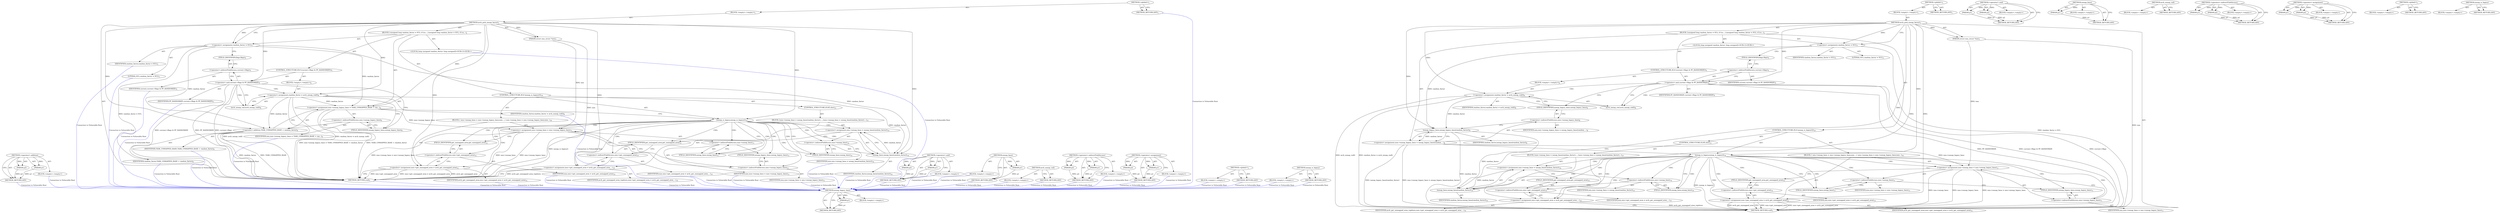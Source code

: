 digraph "mmap_is_legacy" {
vulnerable_98 [label=<(METHOD,mmap_legacy_base)>];
vulnerable_99 [label=<(PARAM,p1)>];
vulnerable_100 [label=<(BLOCK,&lt;empty&gt;,&lt;empty&gt;)>];
vulnerable_101 [label=<(METHOD_RETURN,ANY)>];
vulnerable_6 [label=<(METHOD,&lt;global&gt;)<SUB>1</SUB>>];
vulnerable_7 [label=<(BLOCK,&lt;empty&gt;,&lt;empty&gt;)<SUB>1</SUB>>];
vulnerable_8 [label=<(METHOD,arch_pick_mmap_layout)<SUB>1</SUB>>];
vulnerable_9 [label=<(PARAM,struct mm_struct *mm)<SUB>1</SUB>>];
vulnerable_10 [label=<(BLOCK,{
	unsigned long random_factor = 0UL;

 	if (cu...,{
	unsigned long random_factor = 0UL;

 	if (cu...)<SUB>2</SUB>>];
vulnerable_11 [label="<(LOCAL,long unsigned random_factor: long unsigned)<SUB>3</SUB>>"];
vulnerable_12 [label=<(&lt;operator&gt;.assignment,random_factor = 0UL)<SUB>3</SUB>>];
vulnerable_13 [label=<(IDENTIFIER,random_factor,random_factor = 0UL)<SUB>3</SUB>>];
vulnerable_14 [label=<(LITERAL,0UL,random_factor = 0UL)<SUB>3</SUB>>];
vulnerable_15 [label=<(CONTROL_STRUCTURE,IF,if (current-&gt;flags &amp; PF_RANDOMIZE))<SUB>5</SUB>>];
vulnerable_16 [label=<(&lt;operator&gt;.and,current-&gt;flags &amp; PF_RANDOMIZE)<SUB>5</SUB>>];
vulnerable_17 [label=<(&lt;operator&gt;.indirectFieldAccess,current-&gt;flags)<SUB>5</SUB>>];
vulnerable_18 [label=<(IDENTIFIER,current,current-&gt;flags &amp; PF_RANDOMIZE)<SUB>5</SUB>>];
vulnerable_19 [label=<(FIELD_IDENTIFIER,flags,flags)<SUB>5</SUB>>];
vulnerable_20 [label=<(IDENTIFIER,PF_RANDOMIZE,current-&gt;flags &amp; PF_RANDOMIZE)<SUB>5</SUB>>];
vulnerable_21 [label=<(BLOCK,&lt;empty&gt;,&lt;empty&gt;)<SUB>6</SUB>>];
vulnerable_22 [label=<(&lt;operator&gt;.assignment,random_factor = arch_mmap_rnd())<SUB>6</SUB>>];
vulnerable_23 [label=<(IDENTIFIER,random_factor,random_factor = arch_mmap_rnd())<SUB>6</SUB>>];
vulnerable_24 [label=<(arch_mmap_rnd,arch_mmap_rnd())<SUB>6</SUB>>];
vulnerable_25 [label=<(&lt;operator&gt;.assignment,mm-&gt;mmap_legacy_base = mmap_legacy_base(random_...)<SUB>8</SUB>>];
vulnerable_26 [label=<(&lt;operator&gt;.indirectFieldAccess,mm-&gt;mmap_legacy_base)<SUB>8</SUB>>];
vulnerable_27 [label=<(IDENTIFIER,mm,mm-&gt;mmap_legacy_base = mmap_legacy_base(random_...)<SUB>8</SUB>>];
vulnerable_28 [label=<(FIELD_IDENTIFIER,mmap_legacy_base,mmap_legacy_base)<SUB>8</SUB>>];
vulnerable_29 [label=<(mmap_legacy_base,mmap_legacy_base(random_factor))<SUB>8</SUB>>];
vulnerable_30 [label=<(IDENTIFIER,random_factor,mmap_legacy_base(random_factor))<SUB>8</SUB>>];
vulnerable_31 [label=<(CONTROL_STRUCTURE,IF,if (mmap_is_legacy()))<SUB>10</SUB>>];
vulnerable_32 [label=<(mmap_is_legacy,mmap_is_legacy())<SUB>10</SUB>>];
vulnerable_33 [label=<(BLOCK,{
 		mm-&gt;mmap_base = mm-&gt;mmap_legacy_base;
		mm...,{
 		mm-&gt;mmap_base = mm-&gt;mmap_legacy_base;
		mm...)<SUB>10</SUB>>];
vulnerable_34 [label=<(&lt;operator&gt;.assignment,mm-&gt;mmap_base = mm-&gt;mmap_legacy_base)<SUB>11</SUB>>];
vulnerable_35 [label=<(&lt;operator&gt;.indirectFieldAccess,mm-&gt;mmap_base)<SUB>11</SUB>>];
vulnerable_36 [label=<(IDENTIFIER,mm,mm-&gt;mmap_base = mm-&gt;mmap_legacy_base)<SUB>11</SUB>>];
vulnerable_37 [label=<(FIELD_IDENTIFIER,mmap_base,mmap_base)<SUB>11</SUB>>];
vulnerable_38 [label=<(&lt;operator&gt;.indirectFieldAccess,mm-&gt;mmap_legacy_base)<SUB>11</SUB>>];
vulnerable_39 [label=<(IDENTIFIER,mm,mm-&gt;mmap_base = mm-&gt;mmap_legacy_base)<SUB>11</SUB>>];
vulnerable_40 [label=<(FIELD_IDENTIFIER,mmap_legacy_base,mmap_legacy_base)<SUB>11</SUB>>];
vulnerable_41 [label=<(&lt;operator&gt;.assignment,mm-&gt;get_unmapped_area = arch_get_unmapped_area)<SUB>12</SUB>>];
vulnerable_42 [label=<(&lt;operator&gt;.indirectFieldAccess,mm-&gt;get_unmapped_area)<SUB>12</SUB>>];
vulnerable_43 [label=<(IDENTIFIER,mm,mm-&gt;get_unmapped_area = arch_get_unmapped_area)<SUB>12</SUB>>];
vulnerable_44 [label=<(FIELD_IDENTIFIER,get_unmapped_area,get_unmapped_area)<SUB>12</SUB>>];
vulnerable_45 [label=<(IDENTIFIER,arch_get_unmapped_area,mm-&gt;get_unmapped_area = arch_get_unmapped_area)<SUB>12</SUB>>];
vulnerable_46 [label=<(CONTROL_STRUCTURE,ELSE,else)<SUB>13</SUB>>];
vulnerable_47 [label=<(BLOCK,{
		mm-&gt;mmap_base = mmap_base(random_factor);
	...,{
		mm-&gt;mmap_base = mmap_base(random_factor);
	...)<SUB>13</SUB>>];
vulnerable_48 [label=<(&lt;operator&gt;.assignment,mm-&gt;mmap_base = mmap_base(random_factor))<SUB>14</SUB>>];
vulnerable_49 [label=<(&lt;operator&gt;.indirectFieldAccess,mm-&gt;mmap_base)<SUB>14</SUB>>];
vulnerable_50 [label=<(IDENTIFIER,mm,mm-&gt;mmap_base = mmap_base(random_factor))<SUB>14</SUB>>];
vulnerable_51 [label=<(FIELD_IDENTIFIER,mmap_base,mmap_base)<SUB>14</SUB>>];
vulnerable_52 [label=<(mmap_base,mmap_base(random_factor))<SUB>14</SUB>>];
vulnerable_53 [label=<(IDENTIFIER,random_factor,mmap_base(random_factor))<SUB>14</SUB>>];
vulnerable_54 [label=<(&lt;operator&gt;.assignment,mm-&gt;get_unmapped_area = arch_get_unmapped_area_...)<SUB>15</SUB>>];
vulnerable_55 [label=<(&lt;operator&gt;.indirectFieldAccess,mm-&gt;get_unmapped_area)<SUB>15</SUB>>];
vulnerable_56 [label=<(IDENTIFIER,mm,mm-&gt;get_unmapped_area = arch_get_unmapped_area_...)<SUB>15</SUB>>];
vulnerable_57 [label=<(FIELD_IDENTIFIER,get_unmapped_area,get_unmapped_area)<SUB>15</SUB>>];
vulnerable_58 [label=<(IDENTIFIER,arch_get_unmapped_area_topdown,mm-&gt;get_unmapped_area = arch_get_unmapped_area_...)<SUB>15</SUB>>];
vulnerable_59 [label=<(METHOD_RETURN,void)<SUB>1</SUB>>];
vulnerable_61 [label=<(METHOD_RETURN,ANY)<SUB>1</SUB>>];
vulnerable_85 [label=<(METHOD,&lt;operator&gt;.and)>];
vulnerable_86 [label=<(PARAM,p1)>];
vulnerable_87 [label=<(PARAM,p2)>];
vulnerable_88 [label=<(BLOCK,&lt;empty&gt;,&lt;empty&gt;)>];
vulnerable_89 [label=<(METHOD_RETURN,ANY)>];
vulnerable_105 [label=<(METHOD,mmap_base)>];
vulnerable_106 [label=<(PARAM,p1)>];
vulnerable_107 [label=<(BLOCK,&lt;empty&gt;,&lt;empty&gt;)>];
vulnerable_108 [label=<(METHOD_RETURN,ANY)>];
vulnerable_95 [label=<(METHOD,arch_mmap_rnd)>];
vulnerable_96 [label=<(BLOCK,&lt;empty&gt;,&lt;empty&gt;)>];
vulnerable_97 [label=<(METHOD_RETURN,ANY)>];
vulnerable_90 [label=<(METHOD,&lt;operator&gt;.indirectFieldAccess)>];
vulnerable_91 [label=<(PARAM,p1)>];
vulnerable_92 [label=<(PARAM,p2)>];
vulnerable_93 [label=<(BLOCK,&lt;empty&gt;,&lt;empty&gt;)>];
vulnerable_94 [label=<(METHOD_RETURN,ANY)>];
vulnerable_80 [label=<(METHOD,&lt;operator&gt;.assignment)>];
vulnerable_81 [label=<(PARAM,p1)>];
vulnerable_82 [label=<(PARAM,p2)>];
vulnerable_83 [label=<(BLOCK,&lt;empty&gt;,&lt;empty&gt;)>];
vulnerable_84 [label=<(METHOD_RETURN,ANY)>];
vulnerable_74 [label=<(METHOD,&lt;global&gt;)<SUB>1</SUB>>];
vulnerable_75 [label=<(BLOCK,&lt;empty&gt;,&lt;empty&gt;)>];
vulnerable_76 [label=<(METHOD_RETURN,ANY)>];
vulnerable_102 [label=<(METHOD,mmap_is_legacy)>];
vulnerable_103 [label=<(BLOCK,&lt;empty&gt;,&lt;empty&gt;)>];
vulnerable_104 [label=<(METHOD_RETURN,ANY)>];
fixed_99 [label=<(METHOD,&lt;operator&gt;.addition)>];
fixed_100 [label=<(PARAM,p1)>];
fixed_101 [label=<(PARAM,p2)>];
fixed_102 [label=<(BLOCK,&lt;empty&gt;,&lt;empty&gt;)>];
fixed_103 [label=<(METHOD_RETURN,ANY)>];
fixed_6 [label=<(METHOD,&lt;global&gt;)<SUB>1</SUB>>];
fixed_7 [label=<(BLOCK,&lt;empty&gt;,&lt;empty&gt;)<SUB>1</SUB>>];
fixed_8 [label=<(METHOD,arch_pick_mmap_layout)<SUB>1</SUB>>];
fixed_9 [label=<(PARAM,struct mm_struct *mm)<SUB>1</SUB>>];
fixed_10 [label=<(BLOCK,{
	unsigned long random_factor = 0UL;

 	if (cu...,{
	unsigned long random_factor = 0UL;

 	if (cu...)<SUB>2</SUB>>];
fixed_11 [label="<(LOCAL,long unsigned random_factor: long unsigned)<SUB>3</SUB>>"];
fixed_12 [label=<(&lt;operator&gt;.assignment,random_factor = 0UL)<SUB>3</SUB>>];
fixed_13 [label=<(IDENTIFIER,random_factor,random_factor = 0UL)<SUB>3</SUB>>];
fixed_14 [label=<(LITERAL,0UL,random_factor = 0UL)<SUB>3</SUB>>];
fixed_15 [label=<(CONTROL_STRUCTURE,IF,if (current-&gt;flags &amp; PF_RANDOMIZE))<SUB>5</SUB>>];
fixed_16 [label=<(&lt;operator&gt;.and,current-&gt;flags &amp; PF_RANDOMIZE)<SUB>5</SUB>>];
fixed_17 [label=<(&lt;operator&gt;.indirectFieldAccess,current-&gt;flags)<SUB>5</SUB>>];
fixed_18 [label=<(IDENTIFIER,current,current-&gt;flags &amp; PF_RANDOMIZE)<SUB>5</SUB>>];
fixed_19 [label=<(FIELD_IDENTIFIER,flags,flags)<SUB>5</SUB>>];
fixed_20 [label=<(IDENTIFIER,PF_RANDOMIZE,current-&gt;flags &amp; PF_RANDOMIZE)<SUB>5</SUB>>];
fixed_21 [label=<(BLOCK,&lt;empty&gt;,&lt;empty&gt;)<SUB>6</SUB>>];
fixed_22 [label=<(&lt;operator&gt;.assignment,random_factor = arch_mmap_rnd())<SUB>6</SUB>>];
fixed_23 [label=<(IDENTIFIER,random_factor,random_factor = arch_mmap_rnd())<SUB>6</SUB>>];
fixed_24 [label=<(arch_mmap_rnd,arch_mmap_rnd())<SUB>6</SUB>>];
fixed_25 [label=<(&lt;operator&gt;.assignment,mm-&gt;mmap_legacy_base = TASK_UNMAPPED_BASE + ran...)<SUB>8</SUB>>];
fixed_26 [label=<(&lt;operator&gt;.indirectFieldAccess,mm-&gt;mmap_legacy_base)<SUB>8</SUB>>];
fixed_27 [label=<(IDENTIFIER,mm,mm-&gt;mmap_legacy_base = TASK_UNMAPPED_BASE + ran...)<SUB>8</SUB>>];
fixed_28 [label=<(FIELD_IDENTIFIER,mmap_legacy_base,mmap_legacy_base)<SUB>8</SUB>>];
fixed_29 [label=<(&lt;operator&gt;.addition,TASK_UNMAPPED_BASE + random_factor)<SUB>8</SUB>>];
fixed_30 [label=<(IDENTIFIER,TASK_UNMAPPED_BASE,TASK_UNMAPPED_BASE + random_factor)<SUB>8</SUB>>];
fixed_31 [label=<(IDENTIFIER,random_factor,TASK_UNMAPPED_BASE + random_factor)<SUB>8</SUB>>];
fixed_32 [label=<(CONTROL_STRUCTURE,IF,if (mmap_is_legacy()))<SUB>10</SUB>>];
fixed_33 [label=<(mmap_is_legacy,mmap_is_legacy())<SUB>10</SUB>>];
fixed_34 [label=<(BLOCK,{
 		mm-&gt;mmap_base = mm-&gt;mmap_legacy_base;
		mm...,{
 		mm-&gt;mmap_base = mm-&gt;mmap_legacy_base;
		mm...)<SUB>10</SUB>>];
fixed_35 [label=<(&lt;operator&gt;.assignment,mm-&gt;mmap_base = mm-&gt;mmap_legacy_base)<SUB>11</SUB>>];
fixed_36 [label=<(&lt;operator&gt;.indirectFieldAccess,mm-&gt;mmap_base)<SUB>11</SUB>>];
fixed_37 [label=<(IDENTIFIER,mm,mm-&gt;mmap_base = mm-&gt;mmap_legacy_base)<SUB>11</SUB>>];
fixed_38 [label=<(FIELD_IDENTIFIER,mmap_base,mmap_base)<SUB>11</SUB>>];
fixed_39 [label=<(&lt;operator&gt;.indirectFieldAccess,mm-&gt;mmap_legacy_base)<SUB>11</SUB>>];
fixed_40 [label=<(IDENTIFIER,mm,mm-&gt;mmap_base = mm-&gt;mmap_legacy_base)<SUB>11</SUB>>];
fixed_41 [label=<(FIELD_IDENTIFIER,mmap_legacy_base,mmap_legacy_base)<SUB>11</SUB>>];
fixed_42 [label=<(&lt;operator&gt;.assignment,mm-&gt;get_unmapped_area = arch_get_unmapped_area)<SUB>12</SUB>>];
fixed_43 [label=<(&lt;operator&gt;.indirectFieldAccess,mm-&gt;get_unmapped_area)<SUB>12</SUB>>];
fixed_44 [label=<(IDENTIFIER,mm,mm-&gt;get_unmapped_area = arch_get_unmapped_area)<SUB>12</SUB>>];
fixed_45 [label=<(FIELD_IDENTIFIER,get_unmapped_area,get_unmapped_area)<SUB>12</SUB>>];
fixed_46 [label=<(IDENTIFIER,arch_get_unmapped_area,mm-&gt;get_unmapped_area = arch_get_unmapped_area)<SUB>12</SUB>>];
fixed_47 [label=<(CONTROL_STRUCTURE,ELSE,else)<SUB>13</SUB>>];
fixed_48 [label=<(BLOCK,{
		mm-&gt;mmap_base = mmap_base(random_factor);
	...,{
		mm-&gt;mmap_base = mmap_base(random_factor);
	...)<SUB>13</SUB>>];
fixed_49 [label=<(&lt;operator&gt;.assignment,mm-&gt;mmap_base = mmap_base(random_factor))<SUB>14</SUB>>];
fixed_50 [label=<(&lt;operator&gt;.indirectFieldAccess,mm-&gt;mmap_base)<SUB>14</SUB>>];
fixed_51 [label=<(IDENTIFIER,mm,mm-&gt;mmap_base = mmap_base(random_factor))<SUB>14</SUB>>];
fixed_52 [label=<(FIELD_IDENTIFIER,mmap_base,mmap_base)<SUB>14</SUB>>];
fixed_53 [label=<(mmap_base,mmap_base(random_factor))<SUB>14</SUB>>];
fixed_54 [label=<(IDENTIFIER,random_factor,mmap_base(random_factor))<SUB>14</SUB>>];
fixed_55 [label=<(&lt;operator&gt;.assignment,mm-&gt;get_unmapped_area = arch_get_unmapped_area_...)<SUB>15</SUB>>];
fixed_56 [label=<(&lt;operator&gt;.indirectFieldAccess,mm-&gt;get_unmapped_area)<SUB>15</SUB>>];
fixed_57 [label=<(IDENTIFIER,mm,mm-&gt;get_unmapped_area = arch_get_unmapped_area_...)<SUB>15</SUB>>];
fixed_58 [label=<(FIELD_IDENTIFIER,get_unmapped_area,get_unmapped_area)<SUB>15</SUB>>];
fixed_59 [label=<(IDENTIFIER,arch_get_unmapped_area_topdown,mm-&gt;get_unmapped_area = arch_get_unmapped_area_...)<SUB>15</SUB>>];
fixed_60 [label=<(METHOD_RETURN,void)<SUB>1</SUB>>];
fixed_62 [label=<(METHOD_RETURN,ANY)<SUB>1</SUB>>];
fixed_86 [label=<(METHOD,&lt;operator&gt;.and)>];
fixed_87 [label=<(PARAM,p1)>];
fixed_88 [label=<(PARAM,p2)>];
fixed_89 [label=<(BLOCK,&lt;empty&gt;,&lt;empty&gt;)>];
fixed_90 [label=<(METHOD_RETURN,ANY)>];
fixed_107 [label=<(METHOD,mmap_base)>];
fixed_108 [label=<(PARAM,p1)>];
fixed_109 [label=<(BLOCK,&lt;empty&gt;,&lt;empty&gt;)>];
fixed_110 [label=<(METHOD_RETURN,ANY)>];
fixed_96 [label=<(METHOD,arch_mmap_rnd)>];
fixed_97 [label=<(BLOCK,&lt;empty&gt;,&lt;empty&gt;)>];
fixed_98 [label=<(METHOD_RETURN,ANY)>];
fixed_91 [label=<(METHOD,&lt;operator&gt;.indirectFieldAccess)>];
fixed_92 [label=<(PARAM,p1)>];
fixed_93 [label=<(PARAM,p2)>];
fixed_94 [label=<(BLOCK,&lt;empty&gt;,&lt;empty&gt;)>];
fixed_95 [label=<(METHOD_RETURN,ANY)>];
fixed_81 [label=<(METHOD,&lt;operator&gt;.assignment)>];
fixed_82 [label=<(PARAM,p1)>];
fixed_83 [label=<(PARAM,p2)>];
fixed_84 [label=<(BLOCK,&lt;empty&gt;,&lt;empty&gt;)>];
fixed_85 [label=<(METHOD_RETURN,ANY)>];
fixed_75 [label=<(METHOD,&lt;global&gt;)<SUB>1</SUB>>];
fixed_76 [label=<(BLOCK,&lt;empty&gt;,&lt;empty&gt;)>];
fixed_77 [label=<(METHOD_RETURN,ANY)>];
fixed_104 [label=<(METHOD,mmap_is_legacy)>];
fixed_105 [label=<(BLOCK,&lt;empty&gt;,&lt;empty&gt;)>];
fixed_106 [label=<(METHOD_RETURN,ANY)>];
vulnerable_98 -> vulnerable_99  [key=0, label="AST: "];
vulnerable_98 -> vulnerable_99  [key=1, label="DDG: "];
vulnerable_98 -> vulnerable_100  [key=0, label="AST: "];
vulnerable_98 -> vulnerable_101  [key=0, label="AST: "];
vulnerable_98 -> vulnerable_101  [key=1, label="CFG: "];
vulnerable_99 -> vulnerable_101  [key=0, label="DDG: p1"];
vulnerable_6 -> vulnerable_7  [key=0, label="AST: "];
vulnerable_6 -> vulnerable_61  [key=0, label="AST: "];
vulnerable_6 -> vulnerable_61  [key=1, label="CFG: "];
vulnerable_7 -> vulnerable_8  [key=0, label="AST: "];
vulnerable_8 -> vulnerable_9  [key=0, label="AST: "];
vulnerable_8 -> vulnerable_9  [key=1, label="DDG: "];
vulnerable_8 -> vulnerable_10  [key=0, label="AST: "];
vulnerable_8 -> vulnerable_59  [key=0, label="AST: "];
vulnerable_8 -> vulnerable_12  [key=0, label="CFG: "];
vulnerable_8 -> vulnerable_12  [key=1, label="DDG: "];
vulnerable_8 -> vulnerable_32  [key=0, label="DDG: "];
vulnerable_8 -> vulnerable_16  [key=0, label="DDG: "];
vulnerable_8 -> vulnerable_22  [key=0, label="DDG: "];
vulnerable_8 -> vulnerable_29  [key=0, label="DDG: "];
vulnerable_8 -> vulnerable_41  [key=0, label="DDG: "];
vulnerable_8 -> vulnerable_54  [key=0, label="DDG: "];
vulnerable_8 -> vulnerable_52  [key=0, label="DDG: "];
vulnerable_9 -> vulnerable_59  [key=0, label="DDG: mm"];
vulnerable_9 -> vulnerable_34  [key=0, label="DDG: mm"];
vulnerable_10 -> vulnerable_11  [key=0, label="AST: "];
vulnerable_10 -> vulnerable_12  [key=0, label="AST: "];
vulnerable_10 -> vulnerable_15  [key=0, label="AST: "];
vulnerable_10 -> vulnerable_25  [key=0, label="AST: "];
vulnerable_10 -> vulnerable_31  [key=0, label="AST: "];
vulnerable_12 -> vulnerable_13  [key=0, label="AST: "];
vulnerable_12 -> vulnerable_14  [key=0, label="AST: "];
vulnerable_12 -> vulnerable_19  [key=0, label="CFG: "];
vulnerable_12 -> vulnerable_59  [key=0, label="DDG: random_factor = 0UL"];
vulnerable_12 -> vulnerable_29  [key=0, label="DDG: random_factor"];
vulnerable_15 -> vulnerable_16  [key=0, label="AST: "];
vulnerable_15 -> vulnerable_21  [key=0, label="AST: "];
vulnerable_16 -> vulnerable_17  [key=0, label="AST: "];
vulnerable_16 -> vulnerable_20  [key=0, label="AST: "];
vulnerable_16 -> vulnerable_24  [key=0, label="CFG: "];
vulnerable_16 -> vulnerable_24  [key=1, label="CDG: "];
vulnerable_16 -> vulnerable_28  [key=0, label="CFG: "];
vulnerable_16 -> vulnerable_59  [key=0, label="DDG: current-&gt;flags"];
vulnerable_16 -> vulnerable_59  [key=1, label="DDG: current-&gt;flags &amp; PF_RANDOMIZE"];
vulnerable_16 -> vulnerable_59  [key=2, label="DDG: PF_RANDOMIZE"];
vulnerable_16 -> vulnerable_22  [key=0, label="CDG: "];
vulnerable_17 -> vulnerable_18  [key=0, label="AST: "];
vulnerable_17 -> vulnerable_19  [key=0, label="AST: "];
vulnerable_17 -> vulnerable_16  [key=0, label="CFG: "];
vulnerable_19 -> vulnerable_17  [key=0, label="CFG: "];
vulnerable_21 -> vulnerable_22  [key=0, label="AST: "];
vulnerable_22 -> vulnerable_23  [key=0, label="AST: "];
vulnerable_22 -> vulnerable_24  [key=0, label="AST: "];
vulnerable_22 -> vulnerable_28  [key=0, label="CFG: "];
vulnerable_22 -> vulnerable_59  [key=0, label="DDG: arch_mmap_rnd()"];
vulnerable_22 -> vulnerable_59  [key=1, label="DDG: random_factor = arch_mmap_rnd()"];
vulnerable_22 -> vulnerable_29  [key=0, label="DDG: random_factor"];
vulnerable_24 -> vulnerable_22  [key=0, label="CFG: "];
vulnerable_25 -> vulnerable_26  [key=0, label="AST: "];
vulnerable_25 -> vulnerable_29  [key=0, label="AST: "];
vulnerable_25 -> vulnerable_32  [key=0, label="CFG: "];
vulnerable_25 -> vulnerable_59  [key=0, label="DDG: mmap_legacy_base(random_factor)"];
vulnerable_25 -> vulnerable_59  [key=1, label="DDG: mm-&gt;mmap_legacy_base = mmap_legacy_base(random_factor)"];
vulnerable_25 -> vulnerable_34  [key=0, label="DDG: mm-&gt;mmap_legacy_base"];
vulnerable_26 -> vulnerable_27  [key=0, label="AST: "];
vulnerable_26 -> vulnerable_28  [key=0, label="AST: "];
vulnerable_26 -> vulnerable_29  [key=0, label="CFG: "];
vulnerable_28 -> vulnerable_26  [key=0, label="CFG: "];
vulnerable_29 -> vulnerable_30  [key=0, label="AST: "];
vulnerable_29 -> vulnerable_25  [key=0, label="CFG: "];
vulnerable_29 -> vulnerable_25  [key=1, label="DDG: random_factor"];
vulnerable_29 -> vulnerable_59  [key=0, label="DDG: random_factor"];
vulnerable_29 -> vulnerable_52  [key=0, label="DDG: random_factor"];
vulnerable_31 -> vulnerable_32  [key=0, label="AST: "];
vulnerable_31 -> vulnerable_33  [key=0, label="AST: "];
vulnerable_31 -> vulnerable_46  [key=0, label="AST: "];
vulnerable_32 -> vulnerable_37  [key=0, label="CFG: "];
vulnerable_32 -> vulnerable_37  [key=1, label="CDG: "];
vulnerable_32 -> vulnerable_51  [key=0, label="CFG: "];
vulnerable_32 -> vulnerable_51  [key=1, label="CDG: "];
vulnerable_32 -> vulnerable_59  [key=0, label="DDG: mmap_is_legacy()"];
vulnerable_32 -> vulnerable_34  [key=0, label="CDG: "];
vulnerable_32 -> vulnerable_48  [key=0, label="CDG: "];
vulnerable_32 -> vulnerable_49  [key=0, label="CDG: "];
vulnerable_32 -> vulnerable_42  [key=0, label="CDG: "];
vulnerable_32 -> vulnerable_57  [key=0, label="CDG: "];
vulnerable_32 -> vulnerable_52  [key=0, label="CDG: "];
vulnerable_32 -> vulnerable_38  [key=0, label="CDG: "];
vulnerable_32 -> vulnerable_41  [key=0, label="CDG: "];
vulnerable_32 -> vulnerable_40  [key=0, label="CDG: "];
vulnerable_32 -> vulnerable_44  [key=0, label="CDG: "];
vulnerable_32 -> vulnerable_35  [key=0, label="CDG: "];
vulnerable_32 -> vulnerable_55  [key=0, label="CDG: "];
vulnerable_32 -> vulnerable_54  [key=0, label="CDG: "];
vulnerable_33 -> vulnerable_34  [key=0, label="AST: "];
vulnerable_33 -> vulnerable_41  [key=0, label="AST: "];
vulnerable_34 -> vulnerable_35  [key=0, label="AST: "];
vulnerable_34 -> vulnerable_38  [key=0, label="AST: "];
vulnerable_34 -> vulnerable_44  [key=0, label="CFG: "];
vulnerable_34 -> vulnerable_59  [key=0, label="DDG: mm-&gt;mmap_base"];
vulnerable_34 -> vulnerable_59  [key=1, label="DDG: mm-&gt;mmap_legacy_base"];
vulnerable_34 -> vulnerable_59  [key=2, label="DDG: mm-&gt;mmap_base = mm-&gt;mmap_legacy_base"];
vulnerable_35 -> vulnerable_36  [key=0, label="AST: "];
vulnerable_35 -> vulnerable_37  [key=0, label="AST: "];
vulnerable_35 -> vulnerable_40  [key=0, label="CFG: "];
vulnerable_37 -> vulnerable_35  [key=0, label="CFG: "];
vulnerable_38 -> vulnerable_39  [key=0, label="AST: "];
vulnerable_38 -> vulnerable_40  [key=0, label="AST: "];
vulnerable_38 -> vulnerable_34  [key=0, label="CFG: "];
vulnerable_40 -> vulnerable_38  [key=0, label="CFG: "];
vulnerable_41 -> vulnerable_42  [key=0, label="AST: "];
vulnerable_41 -> vulnerable_45  [key=0, label="AST: "];
vulnerable_41 -> vulnerable_59  [key=0, label="CFG: "];
vulnerable_41 -> vulnerable_59  [key=1, label="DDG: mm-&gt;get_unmapped_area"];
vulnerable_41 -> vulnerable_59  [key=2, label="DDG: mm-&gt;get_unmapped_area = arch_get_unmapped_area"];
vulnerable_41 -> vulnerable_59  [key=3, label="DDG: arch_get_unmapped_area"];
vulnerable_42 -> vulnerable_43  [key=0, label="AST: "];
vulnerable_42 -> vulnerable_44  [key=0, label="AST: "];
vulnerable_42 -> vulnerable_41  [key=0, label="CFG: "];
vulnerable_44 -> vulnerable_42  [key=0, label="CFG: "];
vulnerable_46 -> vulnerable_47  [key=0, label="AST: "];
vulnerable_47 -> vulnerable_48  [key=0, label="AST: "];
vulnerable_47 -> vulnerable_54  [key=0, label="AST: "];
vulnerable_48 -> vulnerable_49  [key=0, label="AST: "];
vulnerable_48 -> vulnerable_52  [key=0, label="AST: "];
vulnerable_48 -> vulnerable_57  [key=0, label="CFG: "];
vulnerable_49 -> vulnerable_50  [key=0, label="AST: "];
vulnerable_49 -> vulnerable_51  [key=0, label="AST: "];
vulnerable_49 -> vulnerable_52  [key=0, label="CFG: "];
vulnerable_51 -> vulnerable_49  [key=0, label="CFG: "];
vulnerable_52 -> vulnerable_53  [key=0, label="AST: "];
vulnerable_52 -> vulnerable_48  [key=0, label="CFG: "];
vulnerable_52 -> vulnerable_48  [key=1, label="DDG: random_factor"];
vulnerable_54 -> vulnerable_55  [key=0, label="AST: "];
vulnerable_54 -> vulnerable_58  [key=0, label="AST: "];
vulnerable_54 -> vulnerable_59  [key=0, label="CFG: "];
vulnerable_54 -> vulnerable_59  [key=1, label="DDG: arch_get_unmapped_area_topdown"];
vulnerable_55 -> vulnerable_56  [key=0, label="AST: "];
vulnerable_55 -> vulnerable_57  [key=0, label="AST: "];
vulnerable_55 -> vulnerable_54  [key=0, label="CFG: "];
vulnerable_57 -> vulnerable_55  [key=0, label="CFG: "];
vulnerable_85 -> vulnerable_86  [key=0, label="AST: "];
vulnerable_85 -> vulnerable_86  [key=1, label="DDG: "];
vulnerable_85 -> vulnerable_88  [key=0, label="AST: "];
vulnerable_85 -> vulnerable_87  [key=0, label="AST: "];
vulnerable_85 -> vulnerable_87  [key=1, label="DDG: "];
vulnerable_85 -> vulnerable_89  [key=0, label="AST: "];
vulnerable_85 -> vulnerable_89  [key=1, label="CFG: "];
vulnerable_86 -> vulnerable_89  [key=0, label="DDG: p1"];
vulnerable_87 -> vulnerable_89  [key=0, label="DDG: p2"];
vulnerable_105 -> vulnerable_106  [key=0, label="AST: "];
vulnerable_105 -> vulnerable_106  [key=1, label="DDG: "];
vulnerable_105 -> vulnerable_107  [key=0, label="AST: "];
vulnerable_105 -> vulnerable_108  [key=0, label="AST: "];
vulnerable_105 -> vulnerable_108  [key=1, label="CFG: "];
vulnerable_106 -> vulnerable_108  [key=0, label="DDG: p1"];
vulnerable_95 -> vulnerable_96  [key=0, label="AST: "];
vulnerable_95 -> vulnerable_97  [key=0, label="AST: "];
vulnerable_95 -> vulnerable_97  [key=1, label="CFG: "];
vulnerable_90 -> vulnerable_91  [key=0, label="AST: "];
vulnerable_90 -> vulnerable_91  [key=1, label="DDG: "];
vulnerable_90 -> vulnerable_93  [key=0, label="AST: "];
vulnerable_90 -> vulnerable_92  [key=0, label="AST: "];
vulnerable_90 -> vulnerable_92  [key=1, label="DDG: "];
vulnerable_90 -> vulnerable_94  [key=0, label="AST: "];
vulnerable_90 -> vulnerable_94  [key=1, label="CFG: "];
vulnerable_91 -> vulnerable_94  [key=0, label="DDG: p1"];
vulnerable_92 -> vulnerable_94  [key=0, label="DDG: p2"];
vulnerable_80 -> vulnerable_81  [key=0, label="AST: "];
vulnerable_80 -> vulnerable_81  [key=1, label="DDG: "];
vulnerable_80 -> vulnerable_83  [key=0, label="AST: "];
vulnerable_80 -> vulnerable_82  [key=0, label="AST: "];
vulnerable_80 -> vulnerable_82  [key=1, label="DDG: "];
vulnerable_80 -> vulnerable_84  [key=0, label="AST: "];
vulnerable_80 -> vulnerable_84  [key=1, label="CFG: "];
vulnerable_81 -> vulnerable_84  [key=0, label="DDG: p1"];
vulnerable_82 -> vulnerable_84  [key=0, label="DDG: p2"];
vulnerable_74 -> vulnerable_75  [key=0, label="AST: "];
vulnerable_74 -> vulnerable_76  [key=0, label="AST: "];
vulnerable_74 -> vulnerable_76  [key=1, label="CFG: "];
vulnerable_102 -> vulnerable_103  [key=0, label="AST: "];
vulnerable_102 -> vulnerable_104  [key=0, label="AST: "];
vulnerable_102 -> vulnerable_104  [key=1, label="CFG: "];
fixed_99 -> fixed_100  [key=0, label="AST: "];
fixed_99 -> fixed_100  [key=1, label="DDG: "];
fixed_99 -> fixed_102  [key=0, label="AST: "];
fixed_99 -> fixed_101  [key=0, label="AST: "];
fixed_99 -> fixed_101  [key=1, label="DDG: "];
fixed_99 -> fixed_103  [key=0, label="AST: "];
fixed_99 -> fixed_103  [key=1, label="CFG: "];
fixed_100 -> fixed_103  [key=0, label="DDG: p1"];
fixed_101 -> fixed_103  [key=0, label="DDG: p2"];
fixed_102 -> vulnerable_98  [color=blue, key=0, label="Connection to Vulnerable Root", penwidth="2.0", style=dashed];
fixed_103 -> vulnerable_98  [color=blue, key=0, label="Connection to Vulnerable Root", penwidth="2.0", style=dashed];
fixed_6 -> fixed_7  [key=0, label="AST: "];
fixed_6 -> fixed_62  [key=0, label="AST: "];
fixed_6 -> fixed_62  [key=1, label="CFG: "];
fixed_7 -> fixed_8  [key=0, label="AST: "];
fixed_8 -> fixed_9  [key=0, label="AST: "];
fixed_8 -> fixed_9  [key=1, label="DDG: "];
fixed_8 -> fixed_10  [key=0, label="AST: "];
fixed_8 -> fixed_60  [key=0, label="AST: "];
fixed_8 -> fixed_12  [key=0, label="CFG: "];
fixed_8 -> fixed_12  [key=1, label="DDG: "];
fixed_8 -> fixed_25  [key=0, label="DDG: "];
fixed_8 -> fixed_33  [key=0, label="DDG: "];
fixed_8 -> fixed_16  [key=0, label="DDG: "];
fixed_8 -> fixed_22  [key=0, label="DDG: "];
fixed_8 -> fixed_29  [key=0, label="DDG: "];
fixed_8 -> fixed_42  [key=0, label="DDG: "];
fixed_8 -> fixed_55  [key=0, label="DDG: "];
fixed_8 -> fixed_53  [key=0, label="DDG: "];
fixed_9 -> fixed_60  [key=0, label="DDG: mm"];
fixed_9 -> fixed_35  [key=0, label="DDG: mm"];
fixed_10 -> fixed_11  [key=0, label="AST: "];
fixed_10 -> fixed_12  [key=0, label="AST: "];
fixed_10 -> fixed_15  [key=0, label="AST: "];
fixed_10 -> fixed_25  [key=0, label="AST: "];
fixed_10 -> fixed_32  [key=0, label="AST: "];
fixed_11 -> vulnerable_98  [color=blue, key=0, label="Connection to Vulnerable Root", penwidth="2.0", style=dashed];
fixed_12 -> fixed_13  [key=0, label="AST: "];
fixed_12 -> fixed_14  [key=0, label="AST: "];
fixed_12 -> fixed_19  [key=0, label="CFG: "];
fixed_12 -> fixed_60  [key=0, label="DDG: random_factor = 0UL"];
fixed_12 -> fixed_25  [key=0, label="DDG: random_factor"];
fixed_12 -> fixed_29  [key=0, label="DDG: random_factor"];
fixed_12 -> fixed_53  [key=0, label="DDG: random_factor"];
fixed_13 -> vulnerable_98  [color=blue, key=0, label="Connection to Vulnerable Root", penwidth="2.0", style=dashed];
fixed_14 -> vulnerable_98  [color=blue, key=0, label="Connection to Vulnerable Root", penwidth="2.0", style=dashed];
fixed_15 -> fixed_16  [key=0, label="AST: "];
fixed_15 -> fixed_21  [key=0, label="AST: "];
fixed_16 -> fixed_17  [key=0, label="AST: "];
fixed_16 -> fixed_20  [key=0, label="AST: "];
fixed_16 -> fixed_24  [key=0, label="CFG: "];
fixed_16 -> fixed_24  [key=1, label="CDG: "];
fixed_16 -> fixed_28  [key=0, label="CFG: "];
fixed_16 -> fixed_60  [key=0, label="DDG: current-&gt;flags"];
fixed_16 -> fixed_60  [key=1, label="DDG: current-&gt;flags &amp; PF_RANDOMIZE"];
fixed_16 -> fixed_60  [key=2, label="DDG: PF_RANDOMIZE"];
fixed_16 -> fixed_22  [key=0, label="CDG: "];
fixed_17 -> fixed_18  [key=0, label="AST: "];
fixed_17 -> fixed_19  [key=0, label="AST: "];
fixed_17 -> fixed_16  [key=0, label="CFG: "];
fixed_18 -> vulnerable_98  [color=blue, key=0, label="Connection to Vulnerable Root", penwidth="2.0", style=dashed];
fixed_19 -> fixed_17  [key=0, label="CFG: "];
fixed_20 -> vulnerable_98  [color=blue, key=0, label="Connection to Vulnerable Root", penwidth="2.0", style=dashed];
fixed_21 -> fixed_22  [key=0, label="AST: "];
fixed_22 -> fixed_23  [key=0, label="AST: "];
fixed_22 -> fixed_24  [key=0, label="AST: "];
fixed_22 -> fixed_28  [key=0, label="CFG: "];
fixed_22 -> fixed_60  [key=0, label="DDG: arch_mmap_rnd()"];
fixed_22 -> fixed_60  [key=1, label="DDG: random_factor = arch_mmap_rnd()"];
fixed_22 -> fixed_25  [key=0, label="DDG: random_factor"];
fixed_22 -> fixed_29  [key=0, label="DDG: random_factor"];
fixed_22 -> fixed_53  [key=0, label="DDG: random_factor"];
fixed_23 -> vulnerable_98  [color=blue, key=0, label="Connection to Vulnerable Root", penwidth="2.0", style=dashed];
fixed_24 -> fixed_22  [key=0, label="CFG: "];
fixed_25 -> fixed_26  [key=0, label="AST: "];
fixed_25 -> fixed_29  [key=0, label="AST: "];
fixed_25 -> fixed_33  [key=0, label="CFG: "];
fixed_25 -> fixed_60  [key=0, label="DDG: TASK_UNMAPPED_BASE + random_factor"];
fixed_25 -> fixed_60  [key=1, label="DDG: mm-&gt;mmap_legacy_base = TASK_UNMAPPED_BASE + random_factor"];
fixed_25 -> fixed_35  [key=0, label="DDG: mm-&gt;mmap_legacy_base"];
fixed_26 -> fixed_27  [key=0, label="AST: "];
fixed_26 -> fixed_28  [key=0, label="AST: "];
fixed_26 -> fixed_29  [key=0, label="CFG: "];
fixed_27 -> vulnerable_98  [color=blue, key=0, label="Connection to Vulnerable Root", penwidth="2.0", style=dashed];
fixed_28 -> fixed_26  [key=0, label="CFG: "];
fixed_29 -> fixed_30  [key=0, label="AST: "];
fixed_29 -> fixed_31  [key=0, label="AST: "];
fixed_29 -> fixed_25  [key=0, label="CFG: "];
fixed_29 -> fixed_60  [key=0, label="DDG: random_factor"];
fixed_29 -> fixed_60  [key=1, label="DDG: TASK_UNMAPPED_BASE"];
fixed_30 -> vulnerable_98  [color=blue, key=0, label="Connection to Vulnerable Root", penwidth="2.0", style=dashed];
fixed_31 -> vulnerable_98  [color=blue, key=0, label="Connection to Vulnerable Root", penwidth="2.0", style=dashed];
fixed_32 -> fixed_33  [key=0, label="AST: "];
fixed_32 -> fixed_34  [key=0, label="AST: "];
fixed_32 -> fixed_47  [key=0, label="AST: "];
fixed_33 -> fixed_38  [key=0, label="CFG: "];
fixed_33 -> fixed_38  [key=1, label="CDG: "];
fixed_33 -> fixed_52  [key=0, label="CFG: "];
fixed_33 -> fixed_52  [key=1, label="CDG: "];
fixed_33 -> fixed_60  [key=0, label="DDG: mmap_is_legacy()"];
fixed_33 -> fixed_58  [key=0, label="CDG: "];
fixed_33 -> fixed_49  [key=0, label="CDG: "];
fixed_33 -> fixed_42  [key=0, label="CDG: "];
fixed_33 -> fixed_36  [key=0, label="CDG: "];
fixed_33 -> fixed_53  [key=0, label="CDG: "];
fixed_33 -> fixed_56  [key=0, label="CDG: "];
fixed_33 -> fixed_41  [key=0, label="CDG: "];
fixed_33 -> fixed_45  [key=0, label="CDG: "];
fixed_33 -> fixed_50  [key=0, label="CDG: "];
fixed_33 -> fixed_35  [key=0, label="CDG: "];
fixed_33 -> fixed_55  [key=0, label="CDG: "];
fixed_33 -> fixed_39  [key=0, label="CDG: "];
fixed_33 -> fixed_43  [key=0, label="CDG: "];
fixed_34 -> fixed_35  [key=0, label="AST: "];
fixed_34 -> fixed_42  [key=0, label="AST: "];
fixed_35 -> fixed_36  [key=0, label="AST: "];
fixed_35 -> fixed_39  [key=0, label="AST: "];
fixed_35 -> fixed_45  [key=0, label="CFG: "];
fixed_35 -> fixed_60  [key=0, label="DDG: mm-&gt;mmap_base"];
fixed_35 -> fixed_60  [key=1, label="DDG: mm-&gt;mmap_legacy_base"];
fixed_35 -> fixed_60  [key=2, label="DDG: mm-&gt;mmap_base = mm-&gt;mmap_legacy_base"];
fixed_36 -> fixed_37  [key=0, label="AST: "];
fixed_36 -> fixed_38  [key=0, label="AST: "];
fixed_36 -> fixed_41  [key=0, label="CFG: "];
fixed_37 -> vulnerable_98  [color=blue, key=0, label="Connection to Vulnerable Root", penwidth="2.0", style=dashed];
fixed_38 -> fixed_36  [key=0, label="CFG: "];
fixed_39 -> fixed_40  [key=0, label="AST: "];
fixed_39 -> fixed_41  [key=0, label="AST: "];
fixed_39 -> fixed_35  [key=0, label="CFG: "];
fixed_40 -> vulnerable_98  [color=blue, key=0, label="Connection to Vulnerable Root", penwidth="2.0", style=dashed];
fixed_41 -> fixed_39  [key=0, label="CFG: "];
fixed_42 -> fixed_43  [key=0, label="AST: "];
fixed_42 -> fixed_46  [key=0, label="AST: "];
fixed_42 -> fixed_60  [key=0, label="CFG: "];
fixed_42 -> fixed_60  [key=1, label="DDG: mm-&gt;get_unmapped_area"];
fixed_42 -> fixed_60  [key=2, label="DDG: mm-&gt;get_unmapped_area = arch_get_unmapped_area"];
fixed_42 -> fixed_60  [key=3, label="DDG: arch_get_unmapped_area"];
fixed_43 -> fixed_44  [key=0, label="AST: "];
fixed_43 -> fixed_45  [key=0, label="AST: "];
fixed_43 -> fixed_42  [key=0, label="CFG: "];
fixed_44 -> vulnerable_98  [color=blue, key=0, label="Connection to Vulnerable Root", penwidth="2.0", style=dashed];
fixed_45 -> fixed_43  [key=0, label="CFG: "];
fixed_46 -> vulnerable_98  [color=blue, key=0, label="Connection to Vulnerable Root", penwidth="2.0", style=dashed];
fixed_47 -> fixed_48  [key=0, label="AST: "];
fixed_48 -> fixed_49  [key=0, label="AST: "];
fixed_48 -> fixed_55  [key=0, label="AST: "];
fixed_49 -> fixed_50  [key=0, label="AST: "];
fixed_49 -> fixed_53  [key=0, label="AST: "];
fixed_49 -> fixed_58  [key=0, label="CFG: "];
fixed_50 -> fixed_51  [key=0, label="AST: "];
fixed_50 -> fixed_52  [key=0, label="AST: "];
fixed_50 -> fixed_53  [key=0, label="CFG: "];
fixed_51 -> vulnerable_98  [color=blue, key=0, label="Connection to Vulnerable Root", penwidth="2.0", style=dashed];
fixed_52 -> fixed_50  [key=0, label="CFG: "];
fixed_53 -> fixed_54  [key=0, label="AST: "];
fixed_53 -> fixed_49  [key=0, label="CFG: "];
fixed_53 -> fixed_49  [key=1, label="DDG: random_factor"];
fixed_54 -> vulnerable_98  [color=blue, key=0, label="Connection to Vulnerable Root", penwidth="2.0", style=dashed];
fixed_55 -> fixed_56  [key=0, label="AST: "];
fixed_55 -> fixed_59  [key=0, label="AST: "];
fixed_55 -> fixed_60  [key=0, label="CFG: "];
fixed_55 -> fixed_60  [key=1, label="DDG: arch_get_unmapped_area_topdown"];
fixed_56 -> fixed_57  [key=0, label="AST: "];
fixed_56 -> fixed_58  [key=0, label="AST: "];
fixed_56 -> fixed_55  [key=0, label="CFG: "];
fixed_57 -> vulnerable_98  [color=blue, key=0, label="Connection to Vulnerable Root", penwidth="2.0", style=dashed];
fixed_58 -> fixed_56  [key=0, label="CFG: "];
fixed_59 -> vulnerable_98  [color=blue, key=0, label="Connection to Vulnerable Root", penwidth="2.0", style=dashed];
fixed_60 -> vulnerable_98  [color=blue, key=0, label="Connection to Vulnerable Root", penwidth="2.0", style=dashed];
fixed_62 -> vulnerable_98  [color=blue, key=0, label="Connection to Vulnerable Root", penwidth="2.0", style=dashed];
fixed_86 -> fixed_87  [key=0, label="AST: "];
fixed_86 -> fixed_87  [key=1, label="DDG: "];
fixed_86 -> fixed_89  [key=0, label="AST: "];
fixed_86 -> fixed_88  [key=0, label="AST: "];
fixed_86 -> fixed_88  [key=1, label="DDG: "];
fixed_86 -> fixed_90  [key=0, label="AST: "];
fixed_86 -> fixed_90  [key=1, label="CFG: "];
fixed_87 -> fixed_90  [key=0, label="DDG: p1"];
fixed_88 -> fixed_90  [key=0, label="DDG: p2"];
fixed_89 -> vulnerable_98  [color=blue, key=0, label="Connection to Vulnerable Root", penwidth="2.0", style=dashed];
fixed_90 -> vulnerable_98  [color=blue, key=0, label="Connection to Vulnerable Root", penwidth="2.0", style=dashed];
fixed_107 -> fixed_108  [key=0, label="AST: "];
fixed_107 -> fixed_108  [key=1, label="DDG: "];
fixed_107 -> fixed_109  [key=0, label="AST: "];
fixed_107 -> fixed_110  [key=0, label="AST: "];
fixed_107 -> fixed_110  [key=1, label="CFG: "];
fixed_108 -> fixed_110  [key=0, label="DDG: p1"];
fixed_109 -> vulnerable_98  [color=blue, key=0, label="Connection to Vulnerable Root", penwidth="2.0", style=dashed];
fixed_110 -> vulnerable_98  [color=blue, key=0, label="Connection to Vulnerable Root", penwidth="2.0", style=dashed];
fixed_96 -> fixed_97  [key=0, label="AST: "];
fixed_96 -> fixed_98  [key=0, label="AST: "];
fixed_96 -> fixed_98  [key=1, label="CFG: "];
fixed_97 -> vulnerable_98  [color=blue, key=0, label="Connection to Vulnerable Root", penwidth="2.0", style=dashed];
fixed_98 -> vulnerable_98  [color=blue, key=0, label="Connection to Vulnerable Root", penwidth="2.0", style=dashed];
fixed_91 -> fixed_92  [key=0, label="AST: "];
fixed_91 -> fixed_92  [key=1, label="DDG: "];
fixed_91 -> fixed_94  [key=0, label="AST: "];
fixed_91 -> fixed_93  [key=0, label="AST: "];
fixed_91 -> fixed_93  [key=1, label="DDG: "];
fixed_91 -> fixed_95  [key=0, label="AST: "];
fixed_91 -> fixed_95  [key=1, label="CFG: "];
fixed_92 -> fixed_95  [key=0, label="DDG: p1"];
fixed_93 -> fixed_95  [key=0, label="DDG: p2"];
fixed_94 -> vulnerable_98  [color=blue, key=0, label="Connection to Vulnerable Root", penwidth="2.0", style=dashed];
fixed_95 -> vulnerable_98  [color=blue, key=0, label="Connection to Vulnerable Root", penwidth="2.0", style=dashed];
fixed_81 -> fixed_82  [key=0, label="AST: "];
fixed_81 -> fixed_82  [key=1, label="DDG: "];
fixed_81 -> fixed_84  [key=0, label="AST: "];
fixed_81 -> fixed_83  [key=0, label="AST: "];
fixed_81 -> fixed_83  [key=1, label="DDG: "];
fixed_81 -> fixed_85  [key=0, label="AST: "];
fixed_81 -> fixed_85  [key=1, label="CFG: "];
fixed_82 -> fixed_85  [key=0, label="DDG: p1"];
fixed_83 -> fixed_85  [key=0, label="DDG: p2"];
fixed_84 -> vulnerable_98  [color=blue, key=0, label="Connection to Vulnerable Root", penwidth="2.0", style=dashed];
fixed_85 -> vulnerable_98  [color=blue, key=0, label="Connection to Vulnerable Root", penwidth="2.0", style=dashed];
fixed_75 -> fixed_76  [key=0, label="AST: "];
fixed_75 -> fixed_77  [key=0, label="AST: "];
fixed_75 -> fixed_77  [key=1, label="CFG: "];
fixed_76 -> vulnerable_98  [color=blue, key=0, label="Connection to Vulnerable Root", penwidth="2.0", style=dashed];
fixed_77 -> vulnerable_98  [color=blue, key=0, label="Connection to Vulnerable Root", penwidth="2.0", style=dashed];
fixed_104 -> fixed_105  [key=0, label="AST: "];
fixed_104 -> fixed_106  [key=0, label="AST: "];
fixed_104 -> fixed_106  [key=1, label="CFG: "];
fixed_105 -> vulnerable_98  [color=blue, key=0, label="Connection to Vulnerable Root", penwidth="2.0", style=dashed];
fixed_106 -> vulnerable_98  [color=blue, key=0, label="Connection to Vulnerable Root", penwidth="2.0", style=dashed];
}
